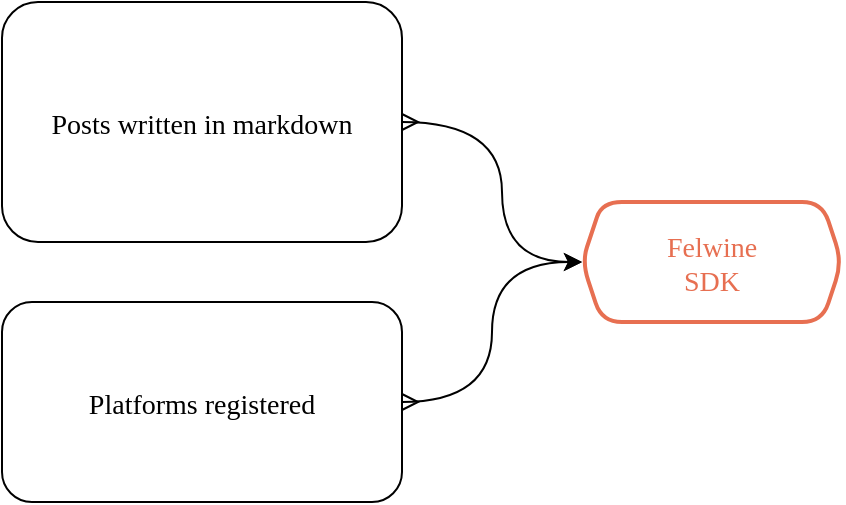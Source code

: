 <mxfile>
    <diagram id="JGq5mMFjrIXwyw8050Zy" name="overview">
        <mxGraphModel dx="274" dy="549" grid="1" gridSize="10" guides="1" tooltips="1" connect="1" arrows="1" fold="1" page="1" pageScale="1" pageWidth="827" pageHeight="1169" math="0" shadow="0">
            <root>
                <mxCell id="0"/>
                <mxCell id="1" parent="0"/>
                <mxCell id="841vuY-KYuQ22B-3Zh2n-1" value="Posts written in markdown" style="rounded=1;fontFamily=Space Grotesk;fontSize=14;align=center;" parent="1" vertex="1">
                    <mxGeometry x="210" y="590" width="200" height="120" as="geometry"/>
                </mxCell>
                <mxCell id="841vuY-KYuQ22B-3Zh2n-2" value="Felwine&#10;SDK" style="shape=hexagon;perimeter=hexagonPerimeter2;fixedSize=1;rounded=1;size=10;fontFamily=Space Grotesk;fontStyle=0;strokeColor=#e76f51;strokeWidth=2;fontColor=#E76F51;fontSize=14;" parent="1" vertex="1">
                    <mxGeometry x="500" y="690" width="130" height="60" as="geometry"/>
                </mxCell>
                <mxCell id="841vuY-KYuQ22B-3Zh2n-4" style="edgeStyle=orthogonalEdgeStyle;rounded=0;orthogonalLoop=1;jettySize=auto;html=1;entryX=0;entryY=0.5;entryDx=0;entryDy=0;startArrow=ERmany;startFill=0;curved=1;exitX=1;exitY=0.5;exitDx=0;exitDy=0;" parent="1" source="841vuY-KYuQ22B-3Zh2n-1" target="841vuY-KYuQ22B-3Zh2n-2" edge="1">
                    <mxGeometry relative="1" as="geometry">
                        <mxPoint x="160" y="590" as="sourcePoint"/>
                        <Array as="points">
                            <mxPoint x="460" y="650"/>
                            <mxPoint x="460" y="720"/>
                        </Array>
                    </mxGeometry>
                </mxCell>
                <mxCell id="841vuY-KYuQ22B-3Zh2n-7" style="edgeStyle=orthogonalEdgeStyle;rounded=0;orthogonalLoop=1;jettySize=auto;html=1;entryX=0;entryY=0.5;entryDx=0;entryDy=0;curved=1;startArrow=ERmany;startFill=0;" parent="1" source="841vuY-KYuQ22B-3Zh2n-5" target="841vuY-KYuQ22B-3Zh2n-2" edge="1">
                    <mxGeometry relative="1" as="geometry"/>
                </mxCell>
                <mxCell id="841vuY-KYuQ22B-3Zh2n-5" value="Platforms registered" style="rounded=1;fontFamily=Space Grotesk;fontSize=14;align=center;" parent="1" vertex="1">
                    <mxGeometry x="210" y="740" width="200" height="100" as="geometry"/>
                </mxCell>
            </root>
        </mxGraphModel>
    </diagram>
</mxfile>